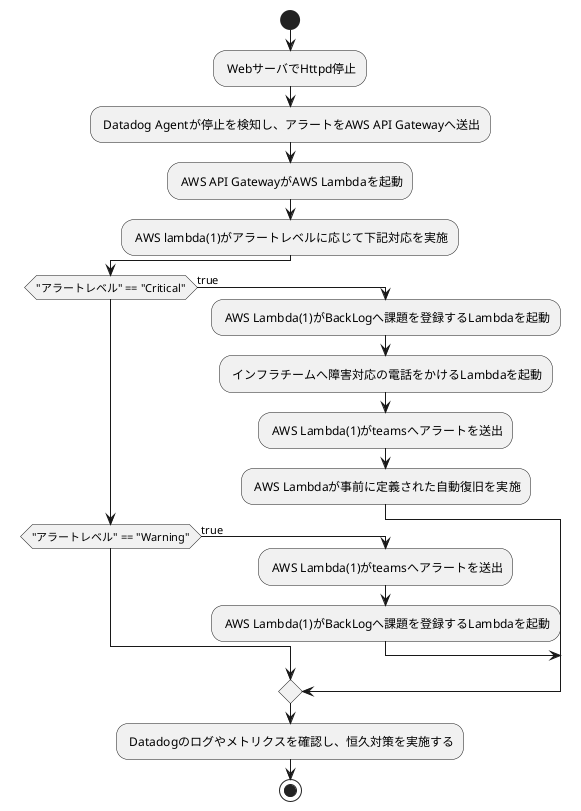 @startuml
!pragma useVerticalIf on
start


- WebサーバでHttpd停止
- Datadog Agentが停止を検知し、アラートをAWS API Gatewayへ送出
- AWS API GatewayがAWS Lambdaを起動
- AWS lambda(1)がアラートレベルに応じて下記対応を実施

if ("アラートレベル" == "Critical") then (true)
  - AWS Lambda(1)がBackLogへ課題を登録するLambdaを起動
  - インフラチームへ障害対応の電話をかけるLambdaを起動
  - AWS Lambda(1)がteamsへアラートを送出
  - AWS Lambdaが事前に定義された自動復旧を実施
else if ("アラートレベル" == "Warning") then (true)
  - AWS Lambda(1)がteamsへアラートを送出
  - AWS Lambda(1)がBackLogへ課題を登録するLambdaを起動
endif
- Datadogのログやメトリクスを確認し、恒久対策を実施する

stop
@enduml